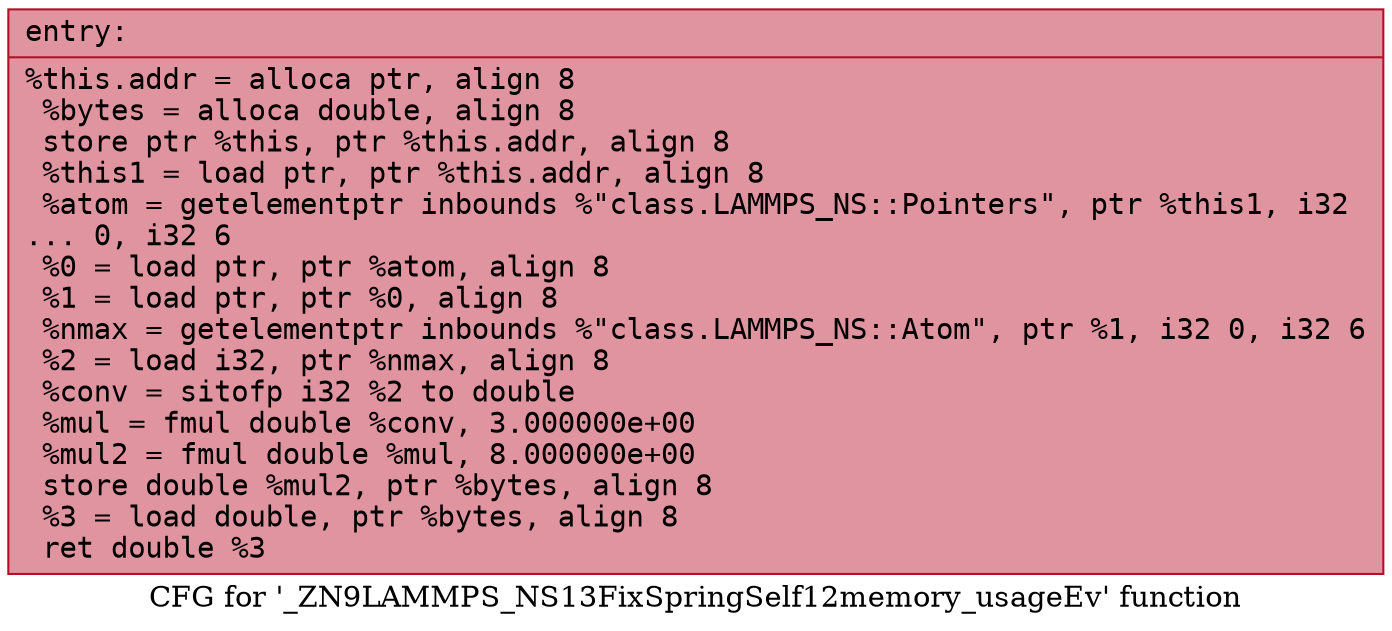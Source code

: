 digraph "CFG for '_ZN9LAMMPS_NS13FixSpringSelf12memory_usageEv' function" {
	label="CFG for '_ZN9LAMMPS_NS13FixSpringSelf12memory_usageEv' function";

	Node0x5622f8d20610 [shape=record,color="#b70d28ff", style=filled, fillcolor="#b70d2870" fontname="Courier",label="{entry:\l|  %this.addr = alloca ptr, align 8\l  %bytes = alloca double, align 8\l  store ptr %this, ptr %this.addr, align 8\l  %this1 = load ptr, ptr %this.addr, align 8\l  %atom = getelementptr inbounds %\"class.LAMMPS_NS::Pointers\", ptr %this1, i32\l... 0, i32 6\l  %0 = load ptr, ptr %atom, align 8\l  %1 = load ptr, ptr %0, align 8\l  %nmax = getelementptr inbounds %\"class.LAMMPS_NS::Atom\", ptr %1, i32 0, i32 6\l  %2 = load i32, ptr %nmax, align 8\l  %conv = sitofp i32 %2 to double\l  %mul = fmul double %conv, 3.000000e+00\l  %mul2 = fmul double %mul, 8.000000e+00\l  store double %mul2, ptr %bytes, align 8\l  %3 = load double, ptr %bytes, align 8\l  ret double %3\l}"];
}

